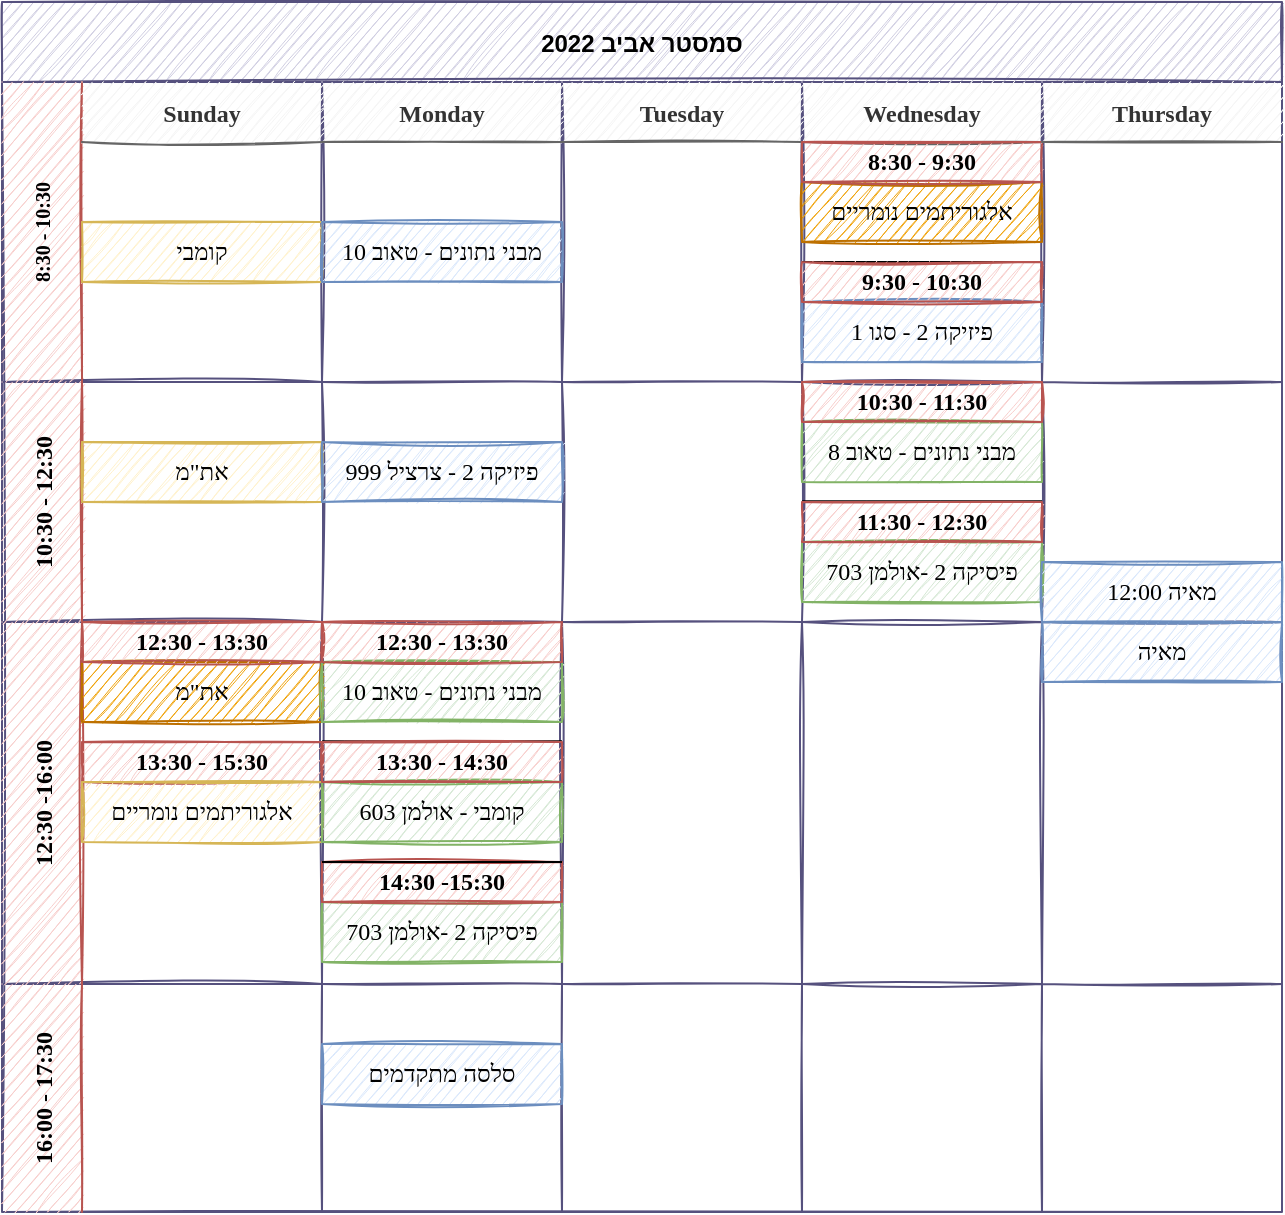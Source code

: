 <mxfile version="16.4.8" type="github">
  <diagram id="C5RBs43oDa-KdzZeNtuy" name="Page-1">
    <mxGraphModel dx="981" dy="524" grid="1" gridSize="10" guides="1" tooltips="1" connect="1" arrows="1" fold="1" page="1" pageScale="1" pageWidth="827" pageHeight="1169" math="0" shadow="0">
      <root>
        <mxCell id="WIyWlLk6GJQsqaUBKTNV-0" />
        <mxCell id="WIyWlLk6GJQsqaUBKTNV-1" parent="WIyWlLk6GJQsqaUBKTNV-0" />
        <mxCell id="IbxrdZzYAp_s3OxI5cFc-1" value="סמסטר אביב 2022" style="shape=table;childLayout=tableLayout;startSize=40;collapsible=0;recursiveResize=0;expand=0;fontStyle=1;fillColor=#d0cee2;strokeColor=#56517e;sketch=1;" vertex="1" parent="WIyWlLk6GJQsqaUBKTNV-1">
          <mxGeometry x="10" y="10" width="640" height="605.0" as="geometry" />
        </mxCell>
        <mxCell id="IbxrdZzYAp_s3OxI5cFc-2" value="8:30 - 10:30" style="shape=tableRow;horizontal=0;startSize=40;swimlaneHead=0;swimlaneBody=0;top=0;left=0;bottom=0;right=0;dropTarget=0;fillColor=#f8cecc;collapsible=0;recursiveResize=0;expand=0;fontStyle=1;labelBorderColor=none;labelBackgroundColor=none;align=center;fontFamily=Lucida Console;fontSize=10;strokeColor=#b85450;sketch=1;" vertex="1" parent="IbxrdZzYAp_s3OxI5cFc-1">
          <mxGeometry y="40" width="640" height="150" as="geometry" />
        </mxCell>
        <mxCell id="IbxrdZzYAp_s3OxI5cFc-3" value="Sunday" style="swimlane;swimlaneHead=0;swimlaneBody=0;fontStyle=0;connectable=0;fillColor=#f5f5f5;startSize=30;collapsible=0;recursiveResize=0;expand=0;fontStyle=1;fontFamily=Lucida Console;fontColor=#333333;strokeColor=#666666;glass=0;sketch=1;" vertex="1" parent="IbxrdZzYAp_s3OxI5cFc-2">
          <mxGeometry x="40" width="120" height="150" as="geometry">
            <mxRectangle width="120" height="150" as="alternateBounds" />
          </mxGeometry>
        </mxCell>
        <mxCell id="IbxrdZzYAp_s3OxI5cFc-84" value="קומבי" style="text;html=1;strokeColor=#d6b656;fillColor=#fff2cc;align=center;verticalAlign=middle;whiteSpace=wrap;rounded=0;labelBackgroundColor=none;labelBorderColor=none;fontFamily=Lucida Console;fontSize=12;fontStyle=0;sketch=1;" vertex="1" parent="IbxrdZzYAp_s3OxI5cFc-3">
          <mxGeometry y="70" width="120" height="30" as="geometry" />
        </mxCell>
        <mxCell id="IbxrdZzYAp_s3OxI5cFc-4" value="Monday" style="swimlane;swimlaneHead=0;swimlaneBody=0;fontStyle=0;connectable=0;fillColor=#f5f5f5;startSize=30;collapsible=0;recursiveResize=0;expand=0;fontStyle=1;fontFamily=Lucida Console;fontColor=#333333;strokeColor=#666666;sketch=1;" vertex="1" parent="IbxrdZzYAp_s3OxI5cFc-2">
          <mxGeometry x="160" width="120" height="150" as="geometry">
            <mxRectangle width="120" height="150" as="alternateBounds" />
          </mxGeometry>
        </mxCell>
        <mxCell id="IbxrdZzYAp_s3OxI5cFc-45" value="מבני נתונים - טאוב 10" style="text;html=1;strokeColor=#6c8ebf;fillColor=#dae8fc;align=center;verticalAlign=middle;whiteSpace=wrap;rounded=0;labelBackgroundColor=none;labelBorderColor=none;fontFamily=Lucida Console;fontSize=12;fontStyle=0;sketch=1;" vertex="1" parent="IbxrdZzYAp_s3OxI5cFc-4">
          <mxGeometry y="70" width="120" height="30" as="geometry" />
        </mxCell>
        <mxCell id="IbxrdZzYAp_s3OxI5cFc-5" value="Tuesday" style="swimlane;swimlaneHead=0;swimlaneBody=0;fontStyle=0;connectable=0;fillColor=#f5f5f5;startSize=30;collapsible=0;recursiveResize=0;expand=0;fontStyle=1;fontFamily=Lucida Console;fontColor=#333333;strokeColor=#666666;sketch=1;" vertex="1" parent="IbxrdZzYAp_s3OxI5cFc-2">
          <mxGeometry x="280" width="120" height="150" as="geometry">
            <mxRectangle width="120" height="150" as="alternateBounds" />
          </mxGeometry>
        </mxCell>
        <mxCell id="IbxrdZzYAp_s3OxI5cFc-20" value="Wednesday" style="swimlane;swimlaneHead=0;swimlaneBody=0;fontStyle=0;connectable=0;fillColor=#f5f5f5;startSize=30;collapsible=0;recursiveResize=0;expand=0;fontStyle=1;fontFamily=Lucida Console;fontColor=#333333;strokeColor=#666666;sketch=1;" vertex="1" parent="IbxrdZzYAp_s3OxI5cFc-2">
          <mxGeometry x="400" width="120" height="150" as="geometry">
            <mxRectangle width="120" height="150" as="alternateBounds" />
          </mxGeometry>
        </mxCell>
        <mxCell id="IbxrdZzYAp_s3OxI5cFc-58" value="פיזיקה 2 - סגו 1" style="text;html=1;strokeColor=#6c8ebf;fillColor=#dae8fc;align=center;verticalAlign=middle;whiteSpace=wrap;rounded=0;labelBackgroundColor=none;labelBorderColor=none;fontFamily=Lucida Console;fontSize=12;fontStyle=0;sketch=1;" vertex="1" parent="IbxrdZzYAp_s3OxI5cFc-20">
          <mxGeometry y="110" width="120" height="30" as="geometry" />
        </mxCell>
        <mxCell id="IbxrdZzYAp_s3OxI5cFc-66" value="" style="endArrow=none;html=1;rounded=0;fontFamily=Lucida Console;fontSize=12;fontStyle=0" edge="1" parent="IbxrdZzYAp_s3OxI5cFc-20">
          <mxGeometry width="50" height="50" relative="1" as="geometry">
            <mxPoint y="90" as="sourcePoint" />
            <mxPoint x="120" y="90" as="targetPoint" />
          </mxGeometry>
        </mxCell>
        <mxCell id="IbxrdZzYAp_s3OxI5cFc-69" value="9:30 - 10:30&lt;span style=&quot;color: rgba(0, 0, 0, 0); font-size: 0px;&quot;&gt;%3CmxGraphModel%3E%3Croot%3E%3CmxCell%20id%3D%220%22%2F%3E%3CmxCell%20id%3D%221%22%20parent%3D%220%22%2F%3E%3CmxCell%20id%3D%222%22%20value%3D%22%22%20style%3D%22endArrow%3Dnone%3Bhtml%3D1%3Brounded%3D0%3BfontFamily%3DLucida%20Console%3BfontSize%3D12%3B%22%20edge%3D%221%22%20parent%3D%221%22%3E%3CmxGeometry%20width%3D%2250%22%20height%3D%2250%22%20relative%3D%221%22%20as%3D%22geometry%22%3E%3CmxPoint%20x%3D%22680%22%20y%3D%22240%22%20as%3D%22sourcePoint%22%2F%3E%3CmxPoint%20x%3D%22800%22%20y%3D%22240%22%20as%3D%22targetPoint%22%2F%3E%3C%2FmxGeometry%3E%3C%2FmxCell%3E%3C%2Froot%3E%3C%2FmxGraphModel%3E&lt;/span&gt;" style="text;html=1;strokeColor=#b85450;fillColor=#f8cecc;align=center;verticalAlign=middle;whiteSpace=wrap;rounded=0;labelBackgroundColor=none;labelBorderColor=none;sketch=1;fontFamily=Lucida Console;fontSize=12;fontStyle=1" vertex="1" parent="IbxrdZzYAp_s3OxI5cFc-20">
          <mxGeometry y="90" width="120" height="20" as="geometry" />
        </mxCell>
        <mxCell id="IbxrdZzYAp_s3OxI5cFc-99" value="אלגוריתמים נומריים" style="text;html=1;strokeColor=#BD7000;fillColor=#f0a30a;align=center;verticalAlign=middle;whiteSpace=wrap;rounded=0;labelBackgroundColor=none;labelBorderColor=none;fontFamily=Lucida Console;fontSize=12;fontStyle=0;sketch=1;fontColor=#000000;" vertex="1" parent="IbxrdZzYAp_s3OxI5cFc-20">
          <mxGeometry y="50" width="120" height="30" as="geometry" />
        </mxCell>
        <mxCell id="IbxrdZzYAp_s3OxI5cFc-100" value="8:30 - 9:30" style="text;html=1;strokeColor=#b85450;fillColor=#f8cecc;align=center;verticalAlign=middle;whiteSpace=wrap;rounded=0;labelBackgroundColor=none;labelBorderColor=none;sketch=1;fontFamily=Lucida Console;fontSize=12;fontStyle=1" vertex="1" parent="IbxrdZzYAp_s3OxI5cFc-20">
          <mxGeometry y="30" width="120" height="20" as="geometry" />
        </mxCell>
        <mxCell id="IbxrdZzYAp_s3OxI5cFc-23" value="Thursday" style="swimlane;swimlaneHead=0;swimlaneBody=0;fontStyle=0;connectable=0;fillColor=#f5f5f5;startSize=30;collapsible=0;recursiveResize=0;expand=0;fontStyle=1;fontFamily=Lucida Console;fontColor=#333333;strokeColor=#666666;sketch=1;" vertex="1" parent="IbxrdZzYAp_s3OxI5cFc-2">
          <mxGeometry x="520" width="120" height="150" as="geometry">
            <mxRectangle width="120" height="150" as="alternateBounds" />
          </mxGeometry>
        </mxCell>
        <mxCell id="IbxrdZzYAp_s3OxI5cFc-6" value="10:30 - 12:30" style="shape=tableRow;horizontal=0;startSize=40;swimlaneHead=0;swimlaneBody=0;top=0;left=0;bottom=0;right=0;dropTarget=0;fillColor=#f8cecc;collapsible=0;recursiveResize=0;expand=0;fontStyle=1;fontFamily=Lucida Console;strokeColor=#b85450;sketch=1;" vertex="1" parent="IbxrdZzYAp_s3OxI5cFc-1">
          <mxGeometry y="190" width="640" height="120" as="geometry" />
        </mxCell>
        <mxCell id="IbxrdZzYAp_s3OxI5cFc-7" value="" style="swimlane;swimlaneHead=0;swimlaneBody=0;fontStyle=0;connectable=0;fillColor=none;startSize=0;collapsible=0;recursiveResize=0;expand=0;fontStyle=1;fontFamily=Lucida Console;" vertex="1" parent="IbxrdZzYAp_s3OxI5cFc-6">
          <mxGeometry x="40" width="120" height="120" as="geometry">
            <mxRectangle width="120" height="120" as="alternateBounds" />
          </mxGeometry>
        </mxCell>
        <mxCell id="IbxrdZzYAp_s3OxI5cFc-87" value="את&quot;מ" style="text;html=1;strokeColor=#d6b656;fillColor=#fff2cc;align=center;verticalAlign=middle;whiteSpace=wrap;rounded=0;labelBackgroundColor=none;labelBorderColor=none;fontFamily=Lucida Console;fontSize=12;fontStyle=0;sketch=1;" vertex="1" parent="IbxrdZzYAp_s3OxI5cFc-7">
          <mxGeometry y="30" width="120" height="30" as="geometry" />
        </mxCell>
        <mxCell id="IbxrdZzYAp_s3OxI5cFc-8" value="" style="swimlane;swimlaneHead=0;swimlaneBody=0;fontStyle=0;connectable=0;fillColor=none;startSize=0;collapsible=0;recursiveResize=0;expand=0;fontStyle=1;fontFamily=Lucida Console;" vertex="1" parent="IbxrdZzYAp_s3OxI5cFc-6">
          <mxGeometry x="160" width="120" height="120" as="geometry">
            <mxRectangle width="120" height="120" as="alternateBounds" />
          </mxGeometry>
        </mxCell>
        <mxCell id="IbxrdZzYAp_s3OxI5cFc-46" value="פיזיקה 2 - צרציל 999" style="text;html=1;strokeColor=#6c8ebf;fillColor=#dae8fc;align=center;verticalAlign=middle;whiteSpace=wrap;rounded=0;labelBackgroundColor=none;labelBorderColor=none;fontFamily=Lucida Console;fontSize=12;fontStyle=0;sketch=1;" vertex="1" parent="IbxrdZzYAp_s3OxI5cFc-8">
          <mxGeometry y="30" width="120" height="30" as="geometry" />
        </mxCell>
        <mxCell id="IbxrdZzYAp_s3OxI5cFc-9" value="" style="swimlane;swimlaneHead=0;swimlaneBody=0;fontStyle=0;connectable=0;fillColor=none;startSize=0;collapsible=0;recursiveResize=0;expand=0;fontStyle=1;fontFamily=Lucida Console;" vertex="1" parent="IbxrdZzYAp_s3OxI5cFc-6">
          <mxGeometry x="280" width="120" height="120" as="geometry">
            <mxRectangle width="120" height="120" as="alternateBounds" />
          </mxGeometry>
        </mxCell>
        <mxCell id="IbxrdZzYAp_s3OxI5cFc-21" style="swimlane;swimlaneHead=0;swimlaneBody=0;fontStyle=0;connectable=0;fillColor=none;startSize=0;collapsible=0;recursiveResize=0;expand=0;fontStyle=1;fontFamily=Lucida Console;" vertex="1" parent="IbxrdZzYAp_s3OxI5cFc-6">
          <mxGeometry x="400" width="120" height="120" as="geometry">
            <mxRectangle width="120" height="120" as="alternateBounds" />
          </mxGeometry>
        </mxCell>
        <mxCell id="IbxrdZzYAp_s3OxI5cFc-47" value="מבני נתונים - טאוב 8" style="text;html=1;strokeColor=#82b366;fillColor=#d5e8d4;align=center;verticalAlign=middle;whiteSpace=wrap;rounded=0;labelBackgroundColor=none;labelBorderColor=none;fontFamily=Lucida Console;fontSize=12;fontStyle=0;sketch=1;" vertex="1" parent="IbxrdZzYAp_s3OxI5cFc-21">
          <mxGeometry y="20" width="120" height="30" as="geometry" />
        </mxCell>
        <mxCell id="IbxrdZzYAp_s3OxI5cFc-60" value="" style="endArrow=none;html=1;rounded=0;fontFamily=Lucida Console;fontSize=12;fontStyle=0" edge="1" parent="IbxrdZzYAp_s3OxI5cFc-21">
          <mxGeometry width="50" height="50" relative="1" as="geometry">
            <mxPoint y="59.66" as="sourcePoint" />
            <mxPoint x="120" y="59.66" as="targetPoint" />
          </mxGeometry>
        </mxCell>
        <mxCell id="IbxrdZzYAp_s3OxI5cFc-59" value="פיסיקה 2 -אולמן 703" style="text;html=1;strokeColor=#82b366;fillColor=#d5e8d4;align=center;verticalAlign=middle;whiteSpace=wrap;rounded=0;labelBackgroundColor=none;labelBorderColor=none;fontFamily=Lucida Console;fontSize=12;fontStyle=0;sketch=1;" vertex="1" parent="IbxrdZzYAp_s3OxI5cFc-21">
          <mxGeometry y="80" width="120" height="30" as="geometry" />
        </mxCell>
        <mxCell id="IbxrdZzYAp_s3OxI5cFc-70" value="10:30 - 11:30" style="text;html=1;strokeColor=#b85450;fillColor=#f8cecc;align=center;verticalAlign=middle;whiteSpace=wrap;rounded=0;labelBackgroundColor=none;labelBorderColor=none;sketch=1;fontFamily=Lucida Console;fontSize=12;fontStyle=1" vertex="1" parent="IbxrdZzYAp_s3OxI5cFc-21">
          <mxGeometry width="120" height="20" as="geometry" />
        </mxCell>
        <mxCell id="IbxrdZzYAp_s3OxI5cFc-72" value="11:30 - 12:30" style="text;html=1;strokeColor=#b85450;fillColor=#f8cecc;align=center;verticalAlign=middle;whiteSpace=wrap;rounded=0;labelBackgroundColor=none;labelBorderColor=none;sketch=1;fontFamily=Lucida Console;fontSize=12;fontStyle=1" vertex="1" parent="IbxrdZzYAp_s3OxI5cFc-21">
          <mxGeometry y="60" width="120" height="20" as="geometry" />
        </mxCell>
        <mxCell id="IbxrdZzYAp_s3OxI5cFc-24" style="swimlane;swimlaneHead=0;swimlaneBody=0;fontStyle=0;connectable=0;fillColor=none;startSize=0;collapsible=0;recursiveResize=0;expand=0;fontStyle=1;fontFamily=Lucida Console;" vertex="1" parent="IbxrdZzYAp_s3OxI5cFc-6">
          <mxGeometry x="520" width="120" height="120" as="geometry">
            <mxRectangle width="120" height="120" as="alternateBounds" />
          </mxGeometry>
        </mxCell>
        <mxCell id="IbxrdZzYAp_s3OxI5cFc-81" value="" style="swimlane;swimlaneHead=0;swimlaneBody=0;fontStyle=0;connectable=0;fillColor=none;startSize=0;collapsible=0;recursiveResize=0;expand=0;fontStyle=1;fontFamily=Lucida Console;" vertex="1" parent="IbxrdZzYAp_s3OxI5cFc-24">
          <mxGeometry y="60" width="120" height="120" as="geometry">
            <mxRectangle width="120" height="120" as="alternateBounds" />
          </mxGeometry>
        </mxCell>
        <mxCell id="IbxrdZzYAp_s3OxI5cFc-82" value="מאיה 12:00" style="text;html=1;strokeColor=#6c8ebf;fillColor=#dae8fc;align=center;verticalAlign=middle;whiteSpace=wrap;rounded=0;labelBackgroundColor=none;labelBorderColor=none;fontFamily=Lucida Console;fontSize=12;fontStyle=0;sketch=1;" vertex="1" parent="IbxrdZzYAp_s3OxI5cFc-81">
          <mxGeometry y="30" width="120" height="30" as="geometry" />
        </mxCell>
        <mxCell id="IbxrdZzYAp_s3OxI5cFc-10" value="12:30 -16:00" style="shape=tableRow;horizontal=0;startSize=40;swimlaneHead=0;swimlaneBody=0;top=0;left=0;bottom=0;right=0;dropTarget=0;fillColor=#f8cecc;collapsible=0;recursiveResize=0;expand=0;fontStyle=1;fontFamily=Lucida Console;strokeColor=#b85450;sketch=1;" vertex="1" parent="IbxrdZzYAp_s3OxI5cFc-1">
          <mxGeometry y="310" width="640" height="181" as="geometry" />
        </mxCell>
        <mxCell id="IbxrdZzYAp_s3OxI5cFc-11" value="" style="swimlane;swimlaneHead=0;swimlaneBody=0;fontStyle=0;connectable=0;fillColor=none;startSize=0;collapsible=0;recursiveResize=0;expand=0;fontStyle=1;fontFamily=Lucida Console;" vertex="1" parent="IbxrdZzYAp_s3OxI5cFc-10">
          <mxGeometry x="40" width="120" height="181" as="geometry">
            <mxRectangle width="120" height="181" as="alternateBounds" />
          </mxGeometry>
        </mxCell>
        <mxCell id="IbxrdZzYAp_s3OxI5cFc-88" value="את&quot;מ" style="text;html=1;strokeColor=#BD7000;fillColor=#f0a30a;align=center;verticalAlign=middle;whiteSpace=wrap;rounded=0;labelBackgroundColor=none;labelBorderColor=none;fontFamily=Lucida Console;fontSize=12;fontStyle=0;sketch=1;fontColor=#000000;" vertex="1" parent="IbxrdZzYAp_s3OxI5cFc-11">
          <mxGeometry y="20" width="120" height="30" as="geometry" />
        </mxCell>
        <mxCell id="IbxrdZzYAp_s3OxI5cFc-89" value="12:30 - 13:30" style="text;html=1;strokeColor=#b85450;fillColor=#f8cecc;align=center;verticalAlign=middle;whiteSpace=wrap;rounded=0;labelBackgroundColor=none;labelBorderColor=none;sketch=1;fontFamily=Lucida Console;fontSize=12;fontStyle=1" vertex="1" parent="IbxrdZzYAp_s3OxI5cFc-11">
          <mxGeometry width="120" height="20" as="geometry" />
        </mxCell>
        <mxCell id="IbxrdZzYAp_s3OxI5cFc-90" value="13:30 - 15:30" style="text;html=1;strokeColor=#b85450;fillColor=#f8cecc;align=center;verticalAlign=middle;whiteSpace=wrap;rounded=0;labelBackgroundColor=none;labelBorderColor=none;sketch=1;fontFamily=Lucida Console;fontSize=12;fontStyle=1" vertex="1" parent="IbxrdZzYAp_s3OxI5cFc-11">
          <mxGeometry y="60" width="120" height="20" as="geometry" />
        </mxCell>
        <mxCell id="IbxrdZzYAp_s3OxI5cFc-91" value="" style="swimlane;swimlaneHead=0;swimlaneBody=0;fontStyle=0;connectable=0;fillColor=none;startSize=0;collapsible=0;recursiveResize=0;expand=0;fontStyle=1;fontFamily=Lucida Console;" vertex="1" parent="IbxrdZzYAp_s3OxI5cFc-11">
          <mxGeometry y="50" width="120" height="120" as="geometry">
            <mxRectangle width="120" height="120" as="alternateBounds" />
          </mxGeometry>
        </mxCell>
        <mxCell id="IbxrdZzYAp_s3OxI5cFc-92" value="אלגוריתמים נומריים" style="text;html=1;strokeColor=#d6b656;fillColor=#fff2cc;align=center;verticalAlign=middle;whiteSpace=wrap;rounded=0;labelBackgroundColor=none;labelBorderColor=none;fontFamily=Lucida Console;fontSize=12;fontStyle=0;sketch=1;" vertex="1" parent="IbxrdZzYAp_s3OxI5cFc-91">
          <mxGeometry y="30" width="120" height="30" as="geometry" />
        </mxCell>
        <mxCell id="IbxrdZzYAp_s3OxI5cFc-12" value="" style="swimlane;swimlaneHead=0;swimlaneBody=0;fontStyle=0;connectable=0;fillColor=none;startSize=0;collapsible=0;recursiveResize=0;expand=0;fontStyle=1;fontFamily=Lucida Console;" vertex="1" parent="IbxrdZzYAp_s3OxI5cFc-10">
          <mxGeometry x="160" width="120" height="181" as="geometry">
            <mxRectangle width="120" height="181" as="alternateBounds" />
          </mxGeometry>
        </mxCell>
        <mxCell id="IbxrdZzYAp_s3OxI5cFc-53" value="קומבי - אולמן 603" style="text;html=1;strokeColor=#82b366;fillColor=#d5e8d4;align=center;verticalAlign=middle;whiteSpace=wrap;rounded=0;labelBackgroundColor=none;labelBorderColor=none;fontFamily=Lucida Console;fontSize=12;fontStyle=0;sketch=1;" vertex="1" parent="IbxrdZzYAp_s3OxI5cFc-12">
          <mxGeometry y="80" width="120" height="30" as="geometry" />
        </mxCell>
        <mxCell id="IbxrdZzYAp_s3OxI5cFc-56" value="" style="endArrow=none;html=1;rounded=0;fontFamily=Lucida Console;fontSize=12;fontStyle=0" edge="1" parent="IbxrdZzYAp_s3OxI5cFc-12">
          <mxGeometry width="50" height="50" relative="1" as="geometry">
            <mxPoint y="59.66" as="sourcePoint" />
            <mxPoint x="120" y="59.66" as="targetPoint" />
          </mxGeometry>
        </mxCell>
        <mxCell id="IbxrdZzYAp_s3OxI5cFc-51" value="מבני נתונים - טאוב 10" style="text;html=1;strokeColor=#82b366;fillColor=#d5e8d4;align=center;verticalAlign=middle;whiteSpace=wrap;rounded=0;labelBackgroundColor=none;labelBorderColor=none;fontFamily=Lucida Console;fontSize=12;fontStyle=0;sketch=1;" vertex="1" parent="IbxrdZzYAp_s3OxI5cFc-12">
          <mxGeometry y="20" width="120" height="30" as="geometry" />
        </mxCell>
        <mxCell id="IbxrdZzYAp_s3OxI5cFc-74" value="12:30 - 13:30" style="text;html=1;strokeColor=#b85450;fillColor=#f8cecc;align=center;verticalAlign=middle;whiteSpace=wrap;rounded=0;labelBackgroundColor=none;labelBorderColor=none;sketch=1;fontFamily=Lucida Console;fontSize=12;fontStyle=1" vertex="1" parent="IbxrdZzYAp_s3OxI5cFc-12">
          <mxGeometry width="120" height="20" as="geometry" />
        </mxCell>
        <mxCell id="IbxrdZzYAp_s3OxI5cFc-73" value="13:30 - 14:30" style="text;html=1;strokeColor=#b85450;fillColor=#f8cecc;align=center;verticalAlign=middle;whiteSpace=wrap;rounded=0;labelBackgroundColor=none;labelBorderColor=none;sketch=1;fontFamily=Lucida Console;fontSize=12;fontStyle=1" vertex="1" parent="IbxrdZzYAp_s3OxI5cFc-12">
          <mxGeometry y="60" width="120" height="20" as="geometry" />
        </mxCell>
        <mxCell id="IbxrdZzYAp_s3OxI5cFc-64" value="" style="endArrow=none;html=1;rounded=0;fontFamily=Lucida Console;fontSize=12;startArrow=none;fontStyle=0" edge="1" parent="IbxrdZzYAp_s3OxI5cFc-12" source="IbxrdZzYAp_s3OxI5cFc-71">
          <mxGeometry width="50" height="50" relative="1" as="geometry">
            <mxPoint y="120" as="sourcePoint" />
            <mxPoint x="120" y="120" as="targetPoint" />
          </mxGeometry>
        </mxCell>
        <mxCell id="IbxrdZzYAp_s3OxI5cFc-50" value="פיסיקה 2 -אולמן 703" style="text;html=1;strokeColor=#82b366;fillColor=#d5e8d4;align=center;verticalAlign=middle;whiteSpace=wrap;rounded=0;labelBackgroundColor=none;labelBorderColor=none;fontFamily=Lucida Console;fontSize=12;fontStyle=0;sketch=1;" vertex="1" parent="IbxrdZzYAp_s3OxI5cFc-12">
          <mxGeometry y="140" width="120" height="30" as="geometry" />
        </mxCell>
        <mxCell id="IbxrdZzYAp_s3OxI5cFc-71" value="14:30 -15:30" style="text;html=1;strokeColor=#b85450;fillColor=#f8cecc;align=center;verticalAlign=middle;whiteSpace=wrap;rounded=0;labelBackgroundColor=none;labelBorderColor=none;sketch=1;fontFamily=Lucida Console;fontSize=12;fontStyle=1" vertex="1" parent="IbxrdZzYAp_s3OxI5cFc-12">
          <mxGeometry y="120" width="120" height="20" as="geometry" />
        </mxCell>
        <mxCell id="IbxrdZzYAp_s3OxI5cFc-65" value="" style="endArrow=none;html=1;rounded=0;fontFamily=Lucida Console;fontSize=12;fontStyle=0" edge="1" parent="IbxrdZzYAp_s3OxI5cFc-12">
          <mxGeometry width="50" height="50" relative="1" as="geometry">
            <mxPoint y="120" as="sourcePoint" />
            <mxPoint x="120" y="120" as="targetPoint" />
          </mxGeometry>
        </mxCell>
        <mxCell id="IbxrdZzYAp_s3OxI5cFc-13" value="" style="swimlane;swimlaneHead=0;swimlaneBody=0;fontStyle=0;connectable=0;fillColor=none;startSize=0;collapsible=0;recursiveResize=0;expand=0;fontStyle=1;fontFamily=Lucida Console;" vertex="1" parent="IbxrdZzYAp_s3OxI5cFc-10">
          <mxGeometry x="280" width="120" height="181" as="geometry">
            <mxRectangle width="120" height="181" as="alternateBounds" />
          </mxGeometry>
        </mxCell>
        <mxCell id="IbxrdZzYAp_s3OxI5cFc-22" style="swimlane;swimlaneHead=0;swimlaneBody=0;fontStyle=0;connectable=0;fillColor=none;startSize=0;collapsible=0;recursiveResize=0;expand=0;fontStyle=1;fontFamily=Lucida Console;" vertex="1" parent="IbxrdZzYAp_s3OxI5cFc-10">
          <mxGeometry x="400" width="120" height="181" as="geometry">
            <mxRectangle width="120" height="181" as="alternateBounds" />
          </mxGeometry>
        </mxCell>
        <mxCell id="IbxrdZzYAp_s3OxI5cFc-25" style="swimlane;swimlaneHead=0;swimlaneBody=0;fontStyle=0;connectable=0;fillColor=none;startSize=0;collapsible=0;recursiveResize=0;expand=0;fontStyle=1;fontFamily=Lucida Console;" vertex="1" parent="IbxrdZzYAp_s3OxI5cFc-10">
          <mxGeometry x="520" width="120" height="181" as="geometry">
            <mxRectangle width="120" height="181" as="alternateBounds" />
          </mxGeometry>
        </mxCell>
        <mxCell id="IbxrdZzYAp_s3OxI5cFc-83" value="מאיה" style="text;html=1;strokeColor=#6c8ebf;fillColor=#dae8fc;align=center;verticalAlign=middle;whiteSpace=wrap;rounded=0;labelBackgroundColor=none;labelBorderColor=none;fontFamily=Lucida Console;fontSize=12;fontStyle=0;sketch=1;" vertex="1" parent="IbxrdZzYAp_s3OxI5cFc-25">
          <mxGeometry width="120" height="30" as="geometry" />
        </mxCell>
        <mxCell id="IbxrdZzYAp_s3OxI5cFc-38" value="16:00 - 17:30" style="shape=tableRow;horizontal=0;startSize=40;swimlaneHead=0;swimlaneBody=0;top=0;left=0;bottom=0;right=0;dropTarget=0;fillColor=#f8cecc;collapsible=0;recursiveResize=0;expand=0;fontStyle=1;fontFamily=Lucida Console;strokeColor=#b85450;sketch=1;" vertex="1" parent="IbxrdZzYAp_s3OxI5cFc-1">
          <mxGeometry y="491" width="640" height="114" as="geometry" />
        </mxCell>
        <mxCell id="IbxrdZzYAp_s3OxI5cFc-39" style="swimlane;swimlaneHead=0;swimlaneBody=0;fontStyle=0;connectable=0;fillColor=none;startSize=0;collapsible=0;recursiveResize=0;expand=0;fontStyle=1;fontFamily=Lucida Console;" vertex="1" parent="IbxrdZzYAp_s3OxI5cFc-38">
          <mxGeometry x="40" width="120" height="114" as="geometry">
            <mxRectangle width="120" height="114" as="alternateBounds" />
          </mxGeometry>
        </mxCell>
        <mxCell id="IbxrdZzYAp_s3OxI5cFc-40" style="swimlane;swimlaneHead=0;swimlaneBody=0;fontStyle=0;connectable=0;fillColor=none;startSize=0;collapsible=0;recursiveResize=0;expand=0;fontStyle=1;fontFamily=Lucida Console;" vertex="1" parent="IbxrdZzYAp_s3OxI5cFc-38">
          <mxGeometry x="160" width="120" height="114" as="geometry">
            <mxRectangle width="120" height="114" as="alternateBounds" />
          </mxGeometry>
        </mxCell>
        <mxCell id="IbxrdZzYAp_s3OxI5cFc-49" value="סלסה מתקדמים" style="text;html=1;strokeColor=#6c8ebf;fillColor=#dae8fc;align=center;verticalAlign=middle;whiteSpace=wrap;rounded=0;labelBackgroundColor=none;labelBorderColor=none;fontFamily=Lucida Console;fontSize=12;fontStyle=0;sketch=1;" vertex="1" parent="IbxrdZzYAp_s3OxI5cFc-40">
          <mxGeometry y="30" width="120" height="30" as="geometry" />
        </mxCell>
        <mxCell id="IbxrdZzYAp_s3OxI5cFc-41" style="swimlane;swimlaneHead=0;swimlaneBody=0;fontStyle=0;connectable=0;fillColor=none;startSize=0;collapsible=0;recursiveResize=0;expand=0;fontStyle=1;fontFamily=Lucida Console;" vertex="1" parent="IbxrdZzYAp_s3OxI5cFc-38">
          <mxGeometry x="280" width="120" height="114" as="geometry">
            <mxRectangle width="120" height="114" as="alternateBounds" />
          </mxGeometry>
        </mxCell>
        <mxCell id="IbxrdZzYAp_s3OxI5cFc-42" style="swimlane;swimlaneHead=0;swimlaneBody=0;fontStyle=0;connectable=0;fillColor=none;startSize=0;collapsible=0;recursiveResize=0;expand=0;fontStyle=1;fontFamily=Lucida Console;" vertex="1" parent="IbxrdZzYAp_s3OxI5cFc-38">
          <mxGeometry x="400" width="120" height="114" as="geometry">
            <mxRectangle width="120" height="114" as="alternateBounds" />
          </mxGeometry>
        </mxCell>
        <mxCell id="IbxrdZzYAp_s3OxI5cFc-43" style="swimlane;swimlaneHead=0;swimlaneBody=0;fontStyle=0;connectable=0;fillColor=none;startSize=0;collapsible=0;recursiveResize=0;expand=0;fontStyle=1;fontFamily=Lucida Console;" vertex="1" parent="IbxrdZzYAp_s3OxI5cFc-38">
          <mxGeometry x="520" width="120" height="114" as="geometry">
            <mxRectangle width="120" height="114" as="alternateBounds" />
          </mxGeometry>
        </mxCell>
      </root>
    </mxGraphModel>
  </diagram>
</mxfile>
